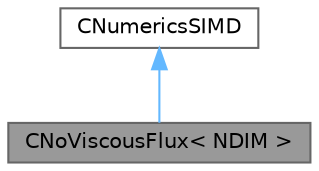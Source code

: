 digraph "CNoViscousFlux&lt; NDIM &gt;"
{
 // LATEX_PDF_SIZE
  bgcolor="transparent";
  edge [fontname=Helvetica,fontsize=10,labelfontname=Helvetica,labelfontsize=10];
  node [fontname=Helvetica,fontsize=10,shape=box,height=0.2,width=0.4];
  Node1 [id="Node000001",label="CNoViscousFlux\< NDIM \>",height=0.2,width=0.4,color="gray40", fillcolor="grey60", style="filled", fontcolor="black",tooltip="Numerics classes that accept a compile-time decorator should use this class template as a \"do-nothing..."];
  Node2 -> Node1 [id="edge1_Node000001_Node000002",dir="back",color="steelblue1",style="solid",tooltip=" "];
  Node2 [id="Node000002",label="CNumericsSIMD",height=0.2,width=0.4,color="gray40", fillcolor="white", style="filled",URL="$classCNumericsSIMD.html",tooltip="Base class to define the interface."];
}
